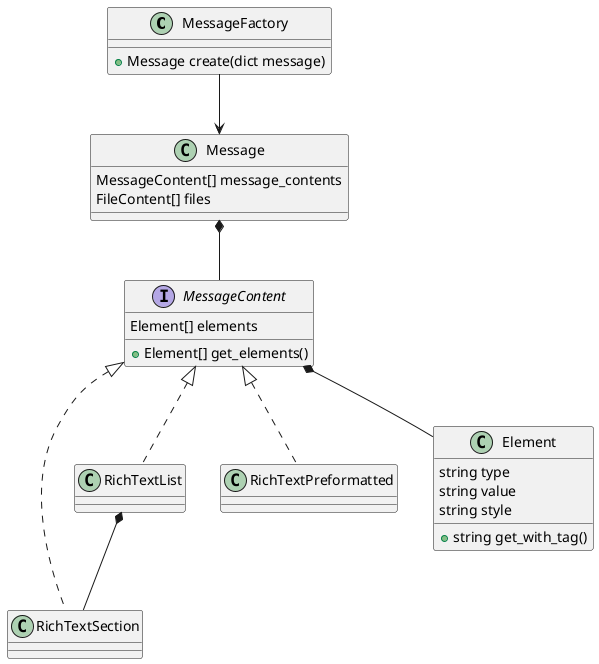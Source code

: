 @startuml
class MessageFactory {
    +Message create(dict message)
}

MessageFactory --> Message

class Message {
    MessageContent[] message_contents
    FileContent[] files
}

Message *-- MessageContent

interface MessageContent {
    Element[] elements
    +Element[] get_elements()
}

MessageContent <|.. RichTextSection
MessageContent <|.. RichTextList
MessageContent <|.. RichTextPreformatted

class RichTextSection {
}

class RichTextList {
}

class RichTextPreformatted {
}

class Element {
    string type
    string value
    string style
    +string get_with_tag()
}

RichTextList *-- RichTextSection

MessageContent *-- Element

@enduml
